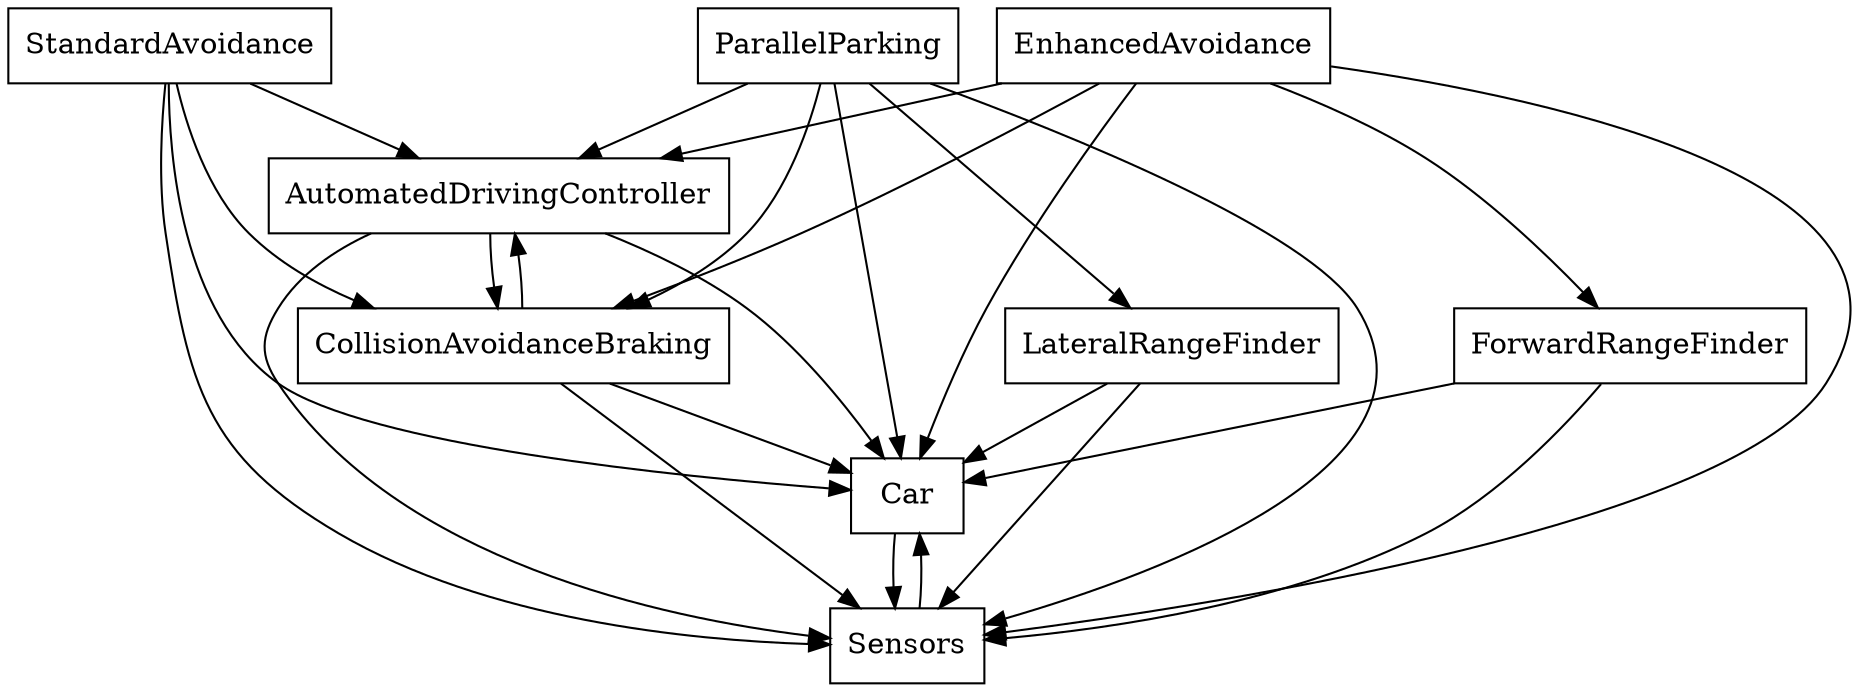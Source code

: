digraph{
graph [rankdir=TB];
node [shape=box];
edge [arrowhead=normal];
0[label="Car",]
1[label="StandardAvoidance",]
2[label="ForwardRangeFinder",]
3[label="Sensors",]
4[label="LateralRangeFinder",]
5[label="ParallelParking",]
6[label="EnhancedAvoidance",]
7[label="AutomatedDrivingController",]
8[label="CollisionAvoidanceBraking",]
0->3[label="",]
1->0[label="",]
1->3[label="",]
1->7[label="",]
1->8[label="",]
2->0[label="",]
2->3[label="",]
3->0[label="",]
4->0[label="",]
4->3[label="",]
5->0[label="",]
5->3[label="",]
5->4[label="",]
5->7[label="",]
5->8[label="",]
6->0[label="",]
6->2[label="",]
6->3[label="",]
6->7[label="",]
6->8[label="",]
7->0[label="",]
7->3[label="",]
7->8[label="",]
8->0[label="",]
8->3[label="",]
8->7[label="",]
}
